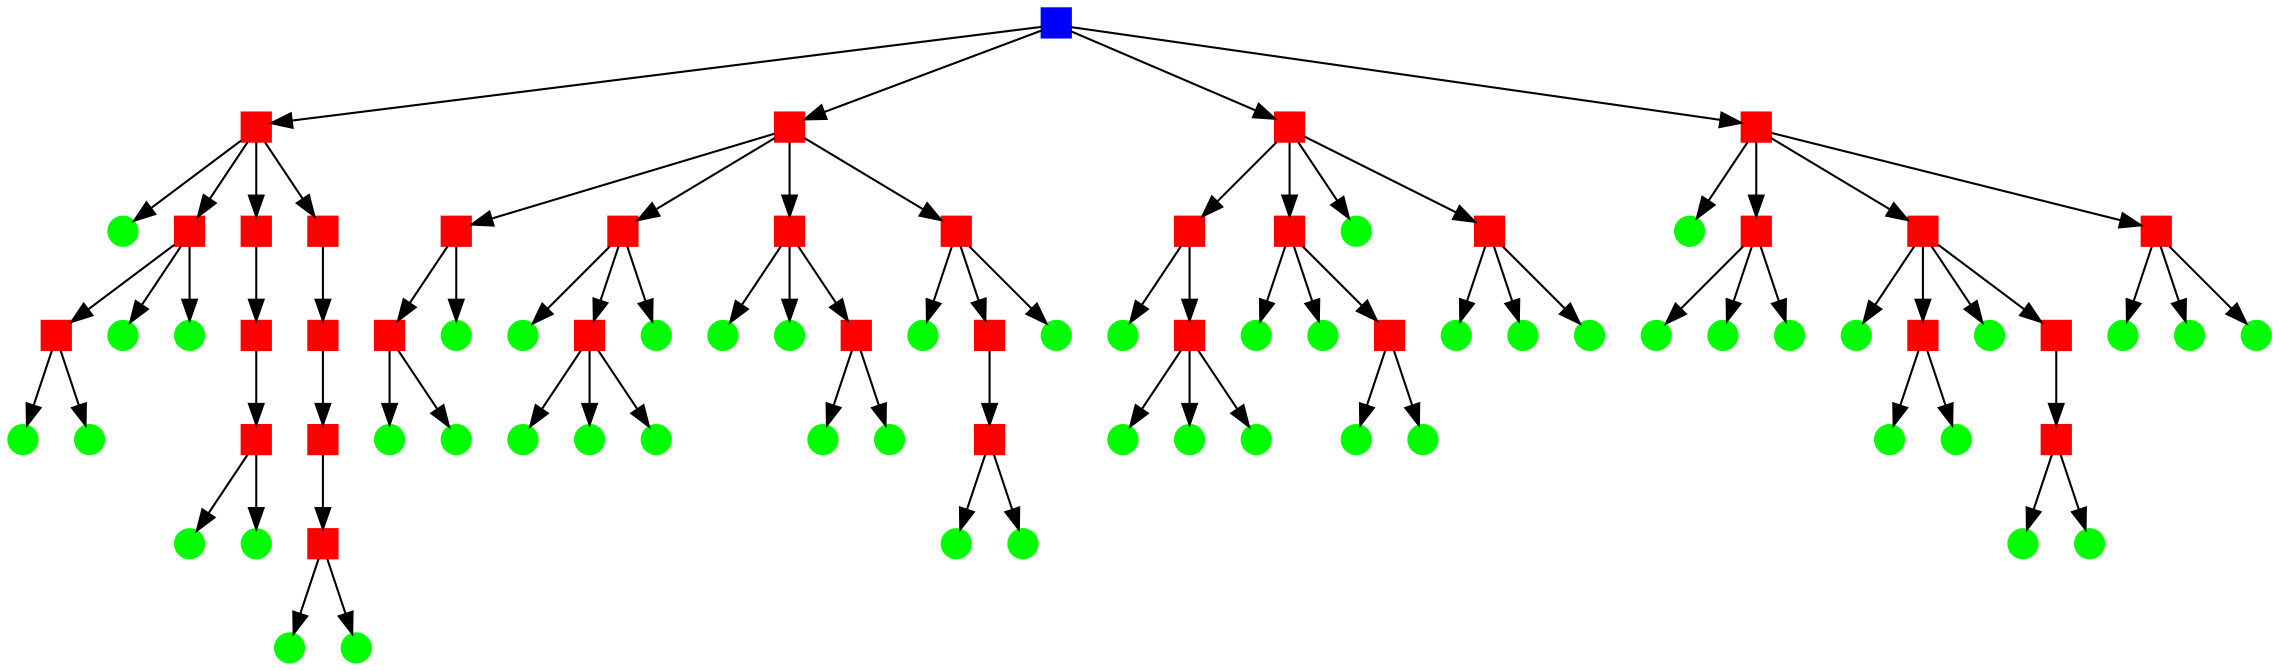 digraph graphname { 
-1 [label="" ,shape=box,style=filled,color=blue,width=0.2,height=0.2];
-1 -> -6
-6 [label="" ,shape=box,style=filled,color=red,width=0.2,height=0.2];
-6 -> 0
0 [label="" ,shape=circle,style=filled,color=green,width=0.2,height=0.2];
-6 -> -12
-12 [label="" ,shape=box,style=filled,color=red,width=0.2,height=0.2];
-12 -> -23
-23 [label="" ,shape=box,style=filled,color=red,width=0.2,height=0.2];
-23 -> 16
16 [label="" ,shape=circle,style=filled,color=green,width=0.2,height=0.2];
-23 -> 33
33 [label="" ,shape=circle,style=filled,color=green,width=0.2,height=0.2];
-12 -> 9
9 [label="" ,shape=circle,style=filled,color=green,width=0.2,height=0.2];
-12 -> 27
27 [label="" ,shape=circle,style=filled,color=green,width=0.2,height=0.2];
-6 -> -28
-28 [label="" ,shape=box,style=filled,color=red,width=0.2,height=0.2];
-28 -> -29
-29 [label="" ,shape=box,style=filled,color=red,width=0.2,height=0.2];
-29 -> -30
-30 [label="" ,shape=box,style=filled,color=red,width=0.2,height=0.2];
-30 -> 26
26 [label="" ,shape=circle,style=filled,color=green,width=0.2,height=0.2];
-30 -> 45
45 [label="" ,shape=circle,style=filled,color=green,width=0.2,height=0.2];
-6 -> -31
-31 [label="" ,shape=box,style=filled,color=red,width=0.2,height=0.2];
-31 -> -32
-32 [label="" ,shape=box,style=filled,color=red,width=0.2,height=0.2];
-32 -> -33
-33 [label="" ,shape=box,style=filled,color=red,width=0.2,height=0.2];
-33 -> -34
-34 [label="" ,shape=box,style=filled,color=red,width=0.2,height=0.2];
-34 -> 49
49 [label="" ,shape=circle,style=filled,color=green,width=0.2,height=0.2];
-34 -> 24
24 [label="" ,shape=circle,style=filled,color=green,width=0.2,height=0.2];
-1 -> -2
-2 [label="" ,shape=box,style=filled,color=red,width=0.2,height=0.2];
-2 -> -5
-5 [label="" ,shape=box,style=filled,color=red,width=0.2,height=0.2];
-5 -> -15
-15 [label="" ,shape=box,style=filled,color=red,width=0.2,height=0.2];
-15 -> 8
8 [label="" ,shape=circle,style=filled,color=green,width=0.2,height=0.2];
-15 -> 22
22 [label="" ,shape=circle,style=filled,color=green,width=0.2,height=0.2];
-5 -> 2
2 [label="" ,shape=circle,style=filled,color=green,width=0.2,height=0.2];
-2 -> -20
-20 [label="" ,shape=box,style=filled,color=red,width=0.2,height=0.2];
-20 -> 6
6 [label="" ,shape=circle,style=filled,color=green,width=0.2,height=0.2];
-20 -> -24
-24 [label="" ,shape=box,style=filled,color=red,width=0.2,height=0.2];
-24 -> 29
29 [label="" ,shape=circle,style=filled,color=green,width=0.2,height=0.2];
-24 -> 38
38 [label="" ,shape=circle,style=filled,color=green,width=0.2,height=0.2];
-24 -> 34
34 [label="" ,shape=circle,style=filled,color=green,width=0.2,height=0.2];
-20 -> 40
40 [label="" ,shape=circle,style=filled,color=green,width=0.2,height=0.2];
-2 -> -22
-22 [label="" ,shape=box,style=filled,color=red,width=0.2,height=0.2];
-22 -> 31
31 [label="" ,shape=circle,style=filled,color=green,width=0.2,height=0.2];
-22 -> 17
17 [label="" ,shape=circle,style=filled,color=green,width=0.2,height=0.2];
-22 -> -26
-26 [label="" ,shape=box,style=filled,color=red,width=0.2,height=0.2];
-26 -> 35
35 [label="" ,shape=circle,style=filled,color=green,width=0.2,height=0.2];
-26 -> 37
37 [label="" ,shape=circle,style=filled,color=green,width=0.2,height=0.2];
-2 -> -13
-13 [label="" ,shape=box,style=filled,color=red,width=0.2,height=0.2];
-13 -> 19
19 [label="" ,shape=circle,style=filled,color=green,width=0.2,height=0.2];
-13 -> -18
-18 [label="" ,shape=box,style=filled,color=red,width=0.2,height=0.2];
-18 -> -19
-19 [label="" ,shape=box,style=filled,color=red,width=0.2,height=0.2];
-19 -> 1
1 [label="" ,shape=circle,style=filled,color=green,width=0.2,height=0.2];
-19 -> 25
25 [label="" ,shape=circle,style=filled,color=green,width=0.2,height=0.2];
-13 -> 32
32 [label="" ,shape=circle,style=filled,color=green,width=0.2,height=0.2];
-1 -> -3
-3 [label="" ,shape=box,style=filled,color=red,width=0.2,height=0.2];
-3 -> -4
-4 [label="" ,shape=box,style=filled,color=red,width=0.2,height=0.2];
-4 -> 7
7 [label="" ,shape=circle,style=filled,color=green,width=0.2,height=0.2];
-4 -> -10
-10 [label="" ,shape=box,style=filled,color=red,width=0.2,height=0.2];
-10 -> 3
3 [label="" ,shape=circle,style=filled,color=green,width=0.2,height=0.2];
-10 -> 13
13 [label="" ,shape=circle,style=filled,color=green,width=0.2,height=0.2];
-10 -> 41
41 [label="" ,shape=circle,style=filled,color=green,width=0.2,height=0.2];
-3 -> -7
-7 [label="" ,shape=box,style=filled,color=red,width=0.2,height=0.2];
-7 -> 46
46 [label="" ,shape=circle,style=filled,color=green,width=0.2,height=0.2];
-7 -> 5
5 [label="" ,shape=circle,style=filled,color=green,width=0.2,height=0.2];
-7 -> -11
-11 [label="" ,shape=box,style=filled,color=red,width=0.2,height=0.2];
-11 -> 10
10 [label="" ,shape=circle,style=filled,color=green,width=0.2,height=0.2];
-11 -> 14
14 [label="" ,shape=circle,style=filled,color=green,width=0.2,height=0.2];
-3 -> 20
20 [label="" ,shape=circle,style=filled,color=green,width=0.2,height=0.2];
-3 -> -25
-25 [label="" ,shape=box,style=filled,color=red,width=0.2,height=0.2];
-25 -> 48
48 [label="" ,shape=circle,style=filled,color=green,width=0.2,height=0.2];
-25 -> 36
36 [label="" ,shape=circle,style=filled,color=green,width=0.2,height=0.2];
-25 -> 28
28 [label="" ,shape=circle,style=filled,color=green,width=0.2,height=0.2];
-1 -> -8
-8 [label="" ,shape=box,style=filled,color=red,width=0.2,height=0.2];
-8 -> 43
43 [label="" ,shape=circle,style=filled,color=green,width=0.2,height=0.2];
-8 -> -21
-21 [label="" ,shape=box,style=filled,color=red,width=0.2,height=0.2];
-21 -> 12
12 [label="" ,shape=circle,style=filled,color=green,width=0.2,height=0.2];
-21 -> 30
30 [label="" ,shape=circle,style=filled,color=green,width=0.2,height=0.2];
-21 -> 42
42 [label="" ,shape=circle,style=filled,color=green,width=0.2,height=0.2];
-8 -> -9
-9 [label="" ,shape=box,style=filled,color=red,width=0.2,height=0.2];
-9 -> 47
47 [label="" ,shape=circle,style=filled,color=green,width=0.2,height=0.2];
-9 -> -14
-14 [label="" ,shape=box,style=filled,color=red,width=0.2,height=0.2];
-14 -> 18
18 [label="" ,shape=circle,style=filled,color=green,width=0.2,height=0.2];
-14 -> 21
21 [label="" ,shape=circle,style=filled,color=green,width=0.2,height=0.2];
-9 -> 11
11 [label="" ,shape=circle,style=filled,color=green,width=0.2,height=0.2];
-9 -> -16
-16 [label="" ,shape=box,style=filled,color=red,width=0.2,height=0.2];
-16 -> -17
-17 [label="" ,shape=box,style=filled,color=red,width=0.2,height=0.2];
-17 -> 23
23 [label="" ,shape=circle,style=filled,color=green,width=0.2,height=0.2];
-17 -> 4
4 [label="" ,shape=circle,style=filled,color=green,width=0.2,height=0.2];
-8 -> -27
-27 [label="" ,shape=box,style=filled,color=red,width=0.2,height=0.2];
-27 -> 39
39 [label="" ,shape=circle,style=filled,color=green,width=0.2,height=0.2];
-27 -> 15
15 [label="" ,shape=circle,style=filled,color=green,width=0.2,height=0.2];
-27 -> 44
44 [label="" ,shape=circle,style=filled,color=green,width=0.2,height=0.2];
}
